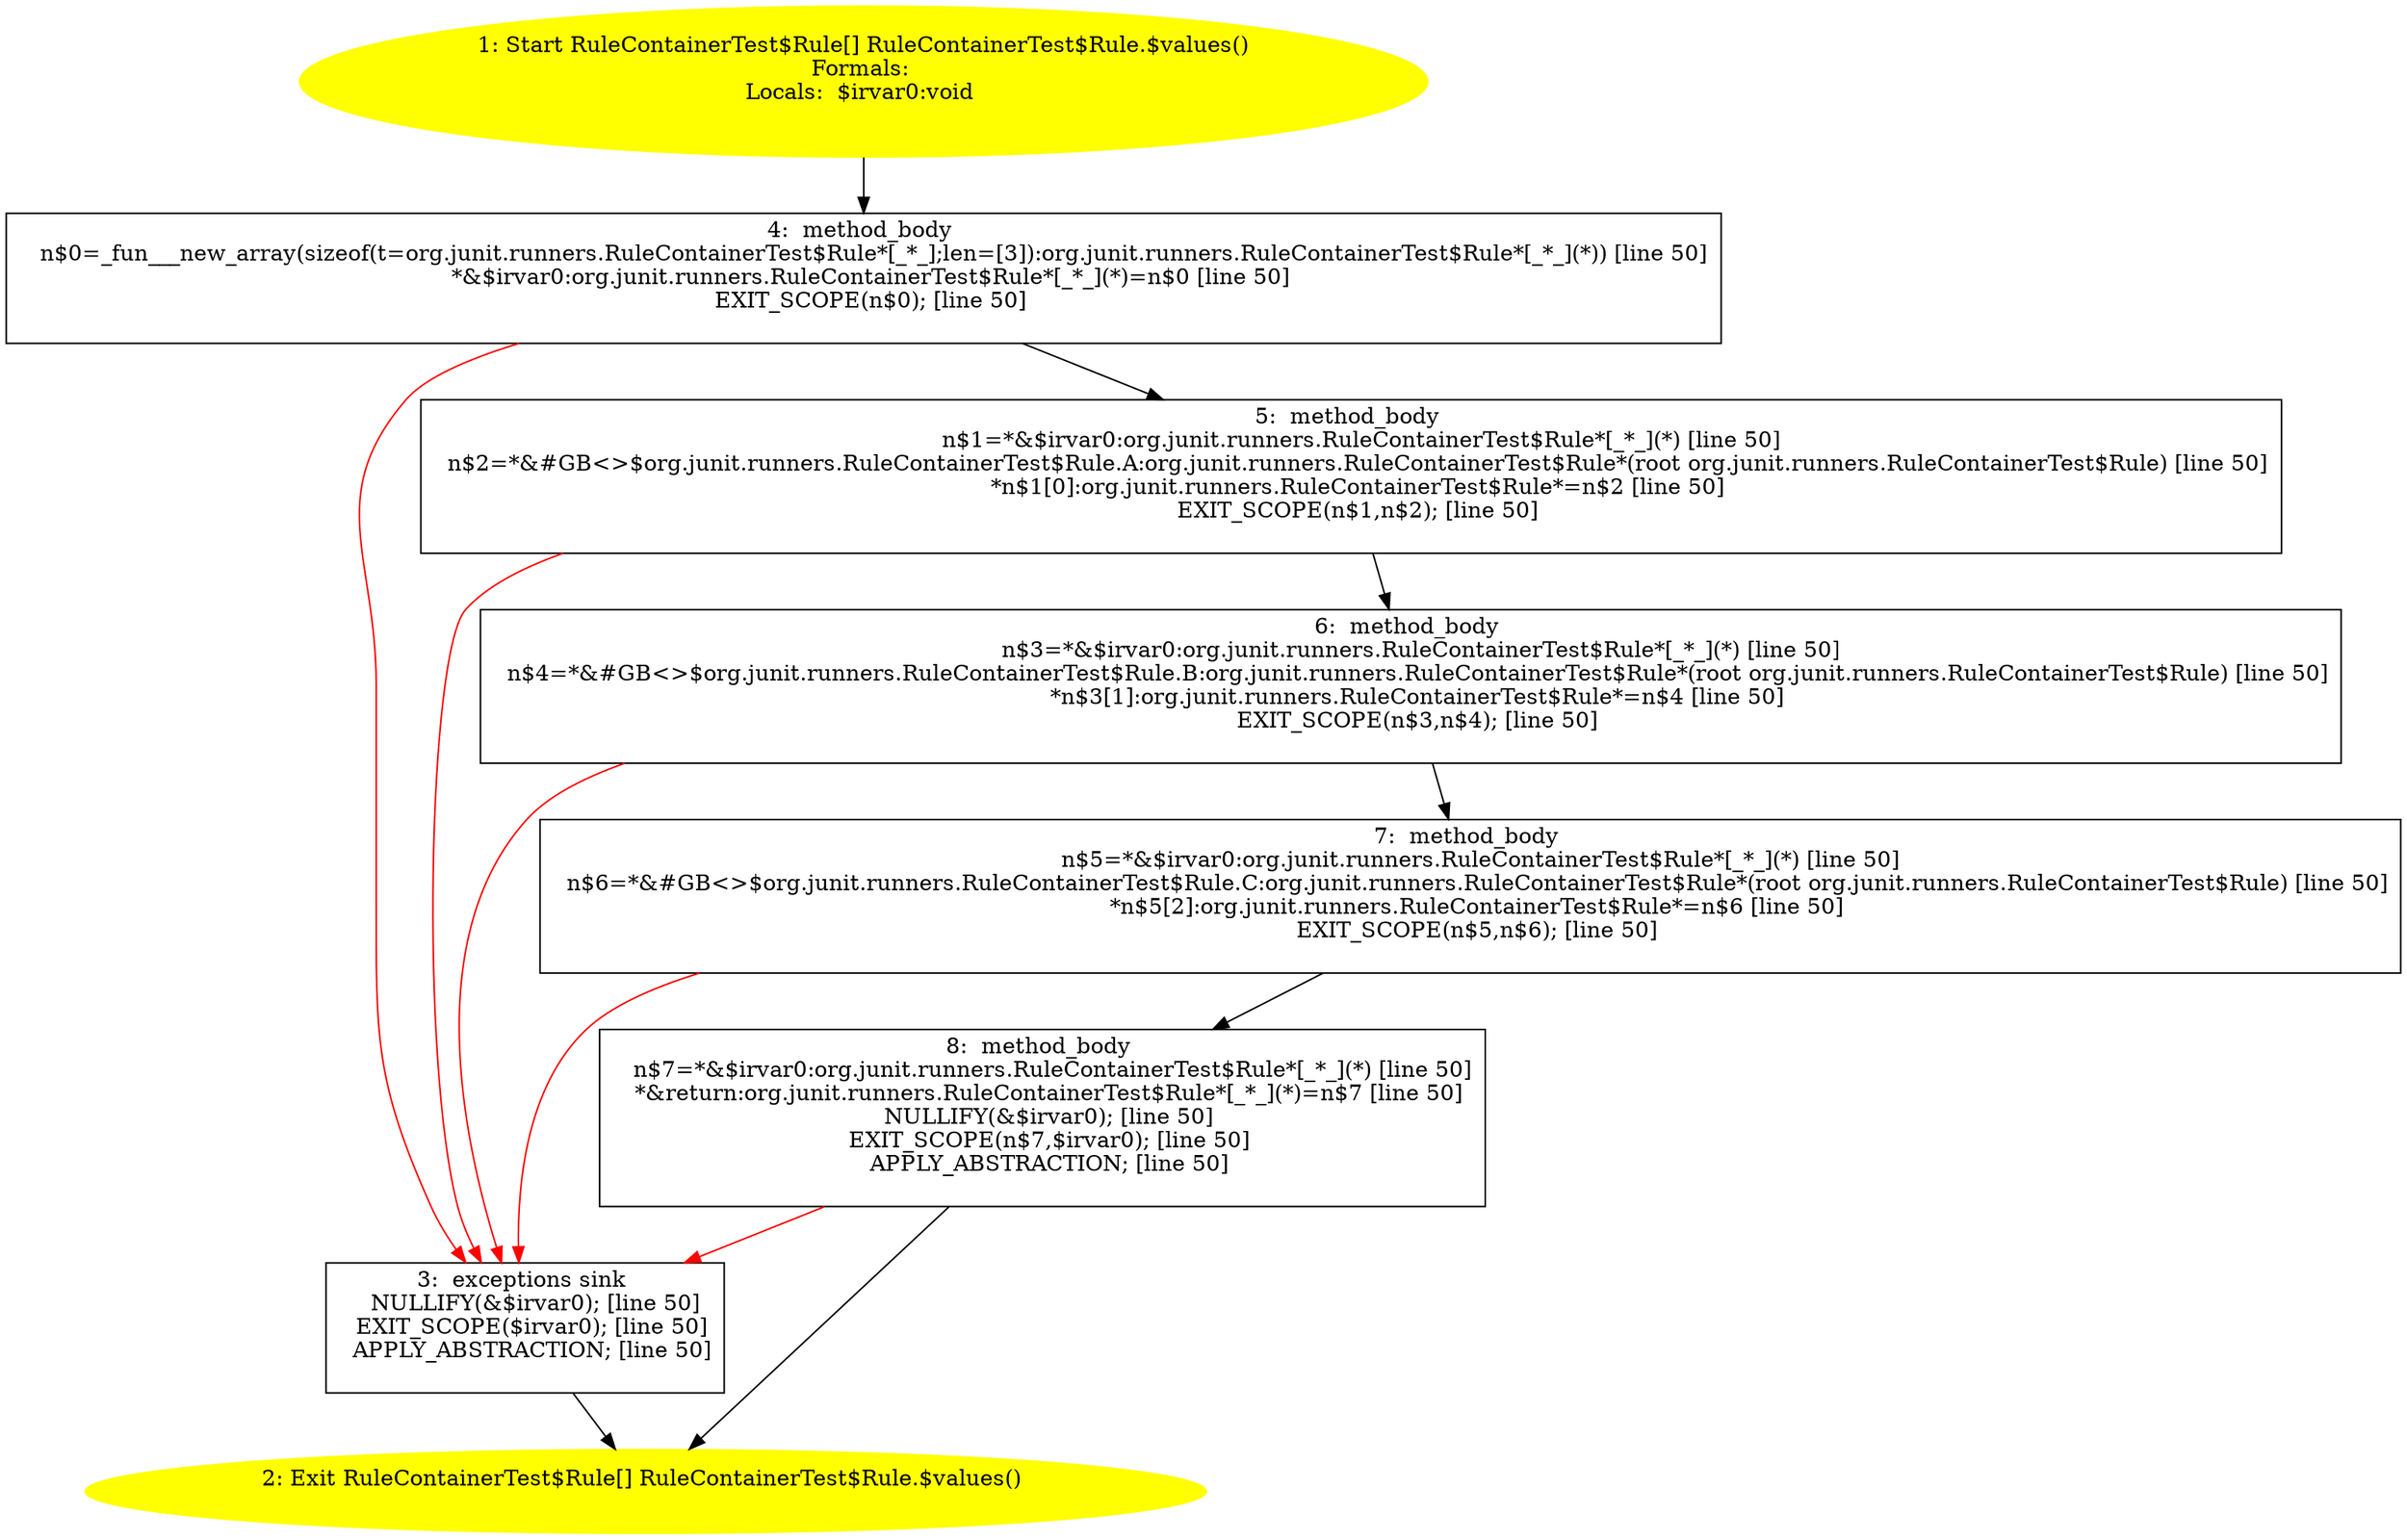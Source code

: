 /* @generated */
digraph cfg {
"org.junit.runners.RuleContainerTest$Rule.$values():org.junit.runners.RuleContainerTest$Rule[].6b21cce253dfca9065455c5e46b162ed_1" [label="1: Start RuleContainerTest$Rule[] RuleContainerTest$Rule.$values()\nFormals: \nLocals:  $irvar0:void \n  " color=yellow style=filled]
	

	 "org.junit.runners.RuleContainerTest$Rule.$values():org.junit.runners.RuleContainerTest$Rule[].6b21cce253dfca9065455c5e46b162ed_1" -> "org.junit.runners.RuleContainerTest$Rule.$values():org.junit.runners.RuleContainerTest$Rule[].6b21cce253dfca9065455c5e46b162ed_4" ;
"org.junit.runners.RuleContainerTest$Rule.$values():org.junit.runners.RuleContainerTest$Rule[].6b21cce253dfca9065455c5e46b162ed_2" [label="2: Exit RuleContainerTest$Rule[] RuleContainerTest$Rule.$values() \n  " color=yellow style=filled]
	

"org.junit.runners.RuleContainerTest$Rule.$values():org.junit.runners.RuleContainerTest$Rule[].6b21cce253dfca9065455c5e46b162ed_3" [label="3:  exceptions sink \n   NULLIFY(&$irvar0); [line 50]\n  EXIT_SCOPE($irvar0); [line 50]\n  APPLY_ABSTRACTION; [line 50]\n " shape="box"]
	

	 "org.junit.runners.RuleContainerTest$Rule.$values():org.junit.runners.RuleContainerTest$Rule[].6b21cce253dfca9065455c5e46b162ed_3" -> "org.junit.runners.RuleContainerTest$Rule.$values():org.junit.runners.RuleContainerTest$Rule[].6b21cce253dfca9065455c5e46b162ed_2" ;
"org.junit.runners.RuleContainerTest$Rule.$values():org.junit.runners.RuleContainerTest$Rule[].6b21cce253dfca9065455c5e46b162ed_4" [label="4:  method_body \n   n$0=_fun___new_array(sizeof(t=org.junit.runners.RuleContainerTest$Rule*[_*_];len=[3]):org.junit.runners.RuleContainerTest$Rule*[_*_](*)) [line 50]\n  *&$irvar0:org.junit.runners.RuleContainerTest$Rule*[_*_](*)=n$0 [line 50]\n  EXIT_SCOPE(n$0); [line 50]\n " shape="box"]
	

	 "org.junit.runners.RuleContainerTest$Rule.$values():org.junit.runners.RuleContainerTest$Rule[].6b21cce253dfca9065455c5e46b162ed_4" -> "org.junit.runners.RuleContainerTest$Rule.$values():org.junit.runners.RuleContainerTest$Rule[].6b21cce253dfca9065455c5e46b162ed_5" ;
	 "org.junit.runners.RuleContainerTest$Rule.$values():org.junit.runners.RuleContainerTest$Rule[].6b21cce253dfca9065455c5e46b162ed_4" -> "org.junit.runners.RuleContainerTest$Rule.$values():org.junit.runners.RuleContainerTest$Rule[].6b21cce253dfca9065455c5e46b162ed_3" [color="red" ];
"org.junit.runners.RuleContainerTest$Rule.$values():org.junit.runners.RuleContainerTest$Rule[].6b21cce253dfca9065455c5e46b162ed_5" [label="5:  method_body \n   n$1=*&$irvar0:org.junit.runners.RuleContainerTest$Rule*[_*_](*) [line 50]\n  n$2=*&#GB<>$org.junit.runners.RuleContainerTest$Rule.A:org.junit.runners.RuleContainerTest$Rule*(root org.junit.runners.RuleContainerTest$Rule) [line 50]\n  *n$1[0]:org.junit.runners.RuleContainerTest$Rule*=n$2 [line 50]\n  EXIT_SCOPE(n$1,n$2); [line 50]\n " shape="box"]
	

	 "org.junit.runners.RuleContainerTest$Rule.$values():org.junit.runners.RuleContainerTest$Rule[].6b21cce253dfca9065455c5e46b162ed_5" -> "org.junit.runners.RuleContainerTest$Rule.$values():org.junit.runners.RuleContainerTest$Rule[].6b21cce253dfca9065455c5e46b162ed_6" ;
	 "org.junit.runners.RuleContainerTest$Rule.$values():org.junit.runners.RuleContainerTest$Rule[].6b21cce253dfca9065455c5e46b162ed_5" -> "org.junit.runners.RuleContainerTest$Rule.$values():org.junit.runners.RuleContainerTest$Rule[].6b21cce253dfca9065455c5e46b162ed_3" [color="red" ];
"org.junit.runners.RuleContainerTest$Rule.$values():org.junit.runners.RuleContainerTest$Rule[].6b21cce253dfca9065455c5e46b162ed_6" [label="6:  method_body \n   n$3=*&$irvar0:org.junit.runners.RuleContainerTest$Rule*[_*_](*) [line 50]\n  n$4=*&#GB<>$org.junit.runners.RuleContainerTest$Rule.B:org.junit.runners.RuleContainerTest$Rule*(root org.junit.runners.RuleContainerTest$Rule) [line 50]\n  *n$3[1]:org.junit.runners.RuleContainerTest$Rule*=n$4 [line 50]\n  EXIT_SCOPE(n$3,n$4); [line 50]\n " shape="box"]
	

	 "org.junit.runners.RuleContainerTest$Rule.$values():org.junit.runners.RuleContainerTest$Rule[].6b21cce253dfca9065455c5e46b162ed_6" -> "org.junit.runners.RuleContainerTest$Rule.$values():org.junit.runners.RuleContainerTest$Rule[].6b21cce253dfca9065455c5e46b162ed_7" ;
	 "org.junit.runners.RuleContainerTest$Rule.$values():org.junit.runners.RuleContainerTest$Rule[].6b21cce253dfca9065455c5e46b162ed_6" -> "org.junit.runners.RuleContainerTest$Rule.$values():org.junit.runners.RuleContainerTest$Rule[].6b21cce253dfca9065455c5e46b162ed_3" [color="red" ];
"org.junit.runners.RuleContainerTest$Rule.$values():org.junit.runners.RuleContainerTest$Rule[].6b21cce253dfca9065455c5e46b162ed_7" [label="7:  method_body \n   n$5=*&$irvar0:org.junit.runners.RuleContainerTest$Rule*[_*_](*) [line 50]\n  n$6=*&#GB<>$org.junit.runners.RuleContainerTest$Rule.C:org.junit.runners.RuleContainerTest$Rule*(root org.junit.runners.RuleContainerTest$Rule) [line 50]\n  *n$5[2]:org.junit.runners.RuleContainerTest$Rule*=n$6 [line 50]\n  EXIT_SCOPE(n$5,n$6); [line 50]\n " shape="box"]
	

	 "org.junit.runners.RuleContainerTest$Rule.$values():org.junit.runners.RuleContainerTest$Rule[].6b21cce253dfca9065455c5e46b162ed_7" -> "org.junit.runners.RuleContainerTest$Rule.$values():org.junit.runners.RuleContainerTest$Rule[].6b21cce253dfca9065455c5e46b162ed_8" ;
	 "org.junit.runners.RuleContainerTest$Rule.$values():org.junit.runners.RuleContainerTest$Rule[].6b21cce253dfca9065455c5e46b162ed_7" -> "org.junit.runners.RuleContainerTest$Rule.$values():org.junit.runners.RuleContainerTest$Rule[].6b21cce253dfca9065455c5e46b162ed_3" [color="red" ];
"org.junit.runners.RuleContainerTest$Rule.$values():org.junit.runners.RuleContainerTest$Rule[].6b21cce253dfca9065455c5e46b162ed_8" [label="8:  method_body \n   n$7=*&$irvar0:org.junit.runners.RuleContainerTest$Rule*[_*_](*) [line 50]\n  *&return:org.junit.runners.RuleContainerTest$Rule*[_*_](*)=n$7 [line 50]\n  NULLIFY(&$irvar0); [line 50]\n  EXIT_SCOPE(n$7,$irvar0); [line 50]\n  APPLY_ABSTRACTION; [line 50]\n " shape="box"]
	

	 "org.junit.runners.RuleContainerTest$Rule.$values():org.junit.runners.RuleContainerTest$Rule[].6b21cce253dfca9065455c5e46b162ed_8" -> "org.junit.runners.RuleContainerTest$Rule.$values():org.junit.runners.RuleContainerTest$Rule[].6b21cce253dfca9065455c5e46b162ed_2" ;
	 "org.junit.runners.RuleContainerTest$Rule.$values():org.junit.runners.RuleContainerTest$Rule[].6b21cce253dfca9065455c5e46b162ed_8" -> "org.junit.runners.RuleContainerTest$Rule.$values():org.junit.runners.RuleContainerTest$Rule[].6b21cce253dfca9065455c5e46b162ed_3" [color="red" ];
}
